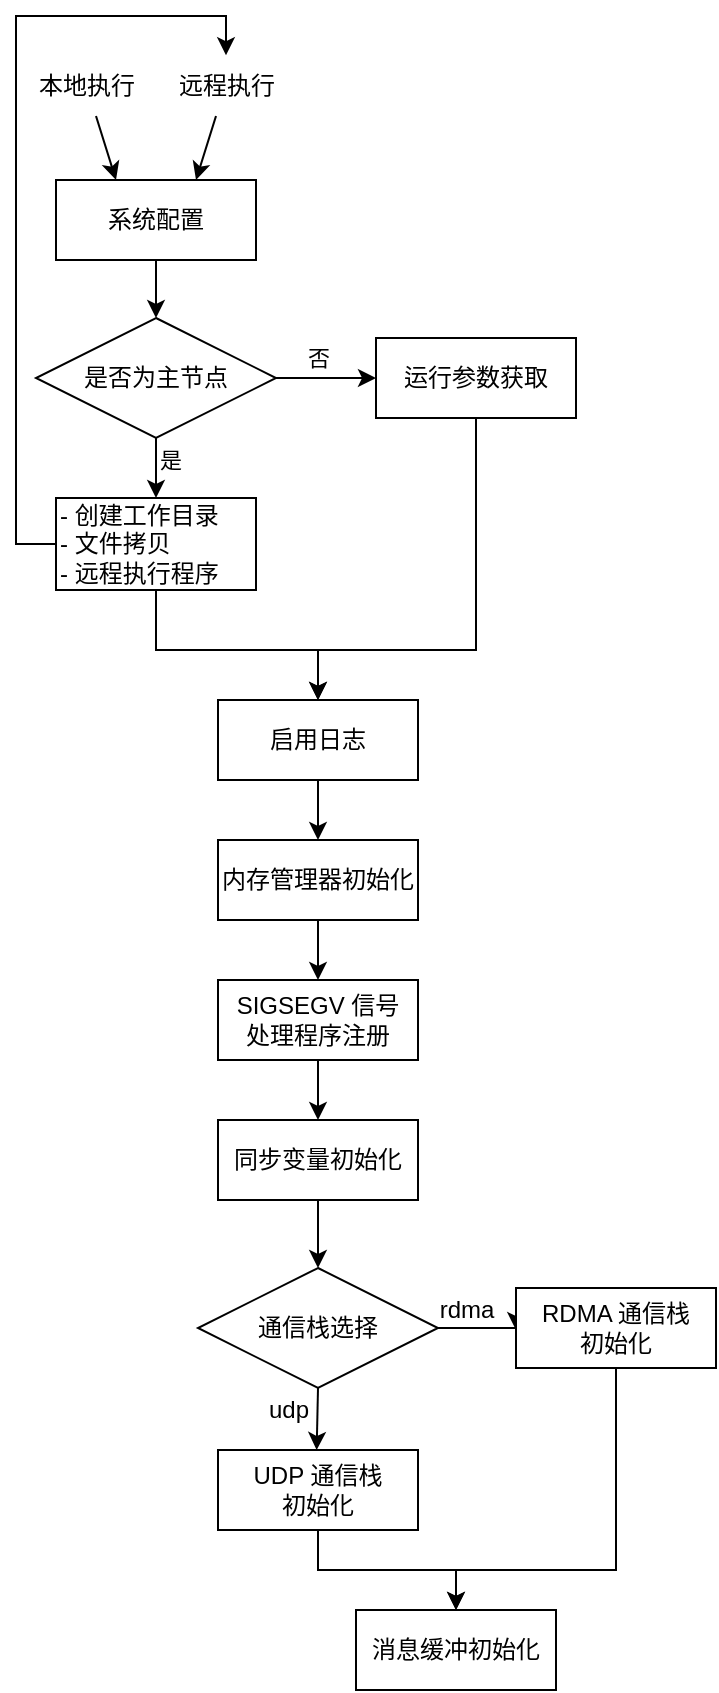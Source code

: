 <mxfile version="26.0.16">
  <diagram name="第 1 页" id="ncxG6-4y2VSN7gctxNUI">
    <mxGraphModel dx="1167" dy="706" grid="1" gridSize="10" guides="1" tooltips="1" connect="1" arrows="1" fold="1" page="1" pageScale="1" pageWidth="827" pageHeight="1169" math="0" shadow="0">
      <root>
        <mxCell id="0" />
        <mxCell id="1" parent="0" />
        <mxCell id="wA4OrrFVm6eSg571w4lY-30" style="edgeStyle=orthogonalEdgeStyle;rounded=0;orthogonalLoop=1;jettySize=auto;html=1;exitX=0.5;exitY=1;exitDx=0;exitDy=0;entryX=0.5;entryY=0;entryDx=0;entryDy=0;" edge="1" parent="1" source="wA4OrrFVm6eSg571w4lY-31" target="wA4OrrFVm6eSg571w4lY-36">
          <mxGeometry relative="1" as="geometry" />
        </mxCell>
        <mxCell id="wA4OrrFVm6eSg571w4lY-31" value="系统配置" style="rounded=0;whiteSpace=wrap;html=1;" vertex="1" parent="1">
          <mxGeometry x="320" y="215" width="100" height="40" as="geometry" />
        </mxCell>
        <mxCell id="wA4OrrFVm6eSg571w4lY-32" style="edgeStyle=orthogonalEdgeStyle;rounded=0;orthogonalLoop=1;jettySize=auto;html=1;exitX=1;exitY=0.5;exitDx=0;exitDy=0;" edge="1" parent="1" source="wA4OrrFVm6eSg571w4lY-36">
          <mxGeometry relative="1" as="geometry">
            <mxPoint x="480" y="314" as="targetPoint" />
          </mxGeometry>
        </mxCell>
        <mxCell id="wA4OrrFVm6eSg571w4lY-33" value="否" style="edgeLabel;html=1;align=center;verticalAlign=middle;resizable=0;points=[];" vertex="1" connectable="0" parent="wA4OrrFVm6eSg571w4lY-32">
          <mxGeometry x="-0.168" relative="1" as="geometry">
            <mxPoint y="-10" as="offset" />
          </mxGeometry>
        </mxCell>
        <mxCell id="wA4OrrFVm6eSg571w4lY-34" style="edgeStyle=orthogonalEdgeStyle;rounded=0;orthogonalLoop=1;jettySize=auto;html=1;exitX=0.5;exitY=1;exitDx=0;exitDy=0;entryX=0.5;entryY=0;entryDx=0;entryDy=0;" edge="1" parent="1" source="wA4OrrFVm6eSg571w4lY-36" target="wA4OrrFVm6eSg571w4lY-38">
          <mxGeometry relative="1" as="geometry" />
        </mxCell>
        <mxCell id="wA4OrrFVm6eSg571w4lY-35" value="是" style="edgeLabel;html=1;align=center;verticalAlign=middle;resizable=0;points=[];" vertex="1" connectable="0" parent="wA4OrrFVm6eSg571w4lY-34">
          <mxGeometry x="-0.267" y="1" relative="1" as="geometry">
            <mxPoint x="6" as="offset" />
          </mxGeometry>
        </mxCell>
        <mxCell id="wA4OrrFVm6eSg571w4lY-36" value="是否为主节点" style="rhombus;whiteSpace=wrap;html=1;" vertex="1" parent="1">
          <mxGeometry x="310" y="284" width="120" height="60" as="geometry" />
        </mxCell>
        <mxCell id="wA4OrrFVm6eSg571w4lY-37" style="edgeStyle=orthogonalEdgeStyle;rounded=0;orthogonalLoop=1;jettySize=auto;html=1;exitX=0.5;exitY=1;exitDx=0;exitDy=0;entryX=0.5;entryY=0;entryDx=0;entryDy=0;" edge="1" parent="1" source="wA4OrrFVm6eSg571w4lY-38" target="wA4OrrFVm6eSg571w4lY-54">
          <mxGeometry relative="1" as="geometry">
            <Array as="points">
              <mxPoint x="370" y="450" />
              <mxPoint x="451" y="450" />
            </Array>
          </mxGeometry>
        </mxCell>
        <mxCell id="wA4OrrFVm6eSg571w4lY-38" value="&lt;div&gt;- 创建工作目录&lt;/div&gt;- 文件拷贝&lt;div&gt;- 远程执行程序&lt;/div&gt;" style="rounded=0;whiteSpace=wrap;html=1;align=left;" vertex="1" parent="1">
          <mxGeometry x="320" y="374" width="100" height="46" as="geometry" />
        </mxCell>
        <mxCell id="wA4OrrFVm6eSg571w4lY-39" style="edgeStyle=orthogonalEdgeStyle;rounded=0;orthogonalLoop=1;jettySize=auto;html=1;exitX=0.5;exitY=1;exitDx=0;exitDy=0;entryX=0.5;entryY=0;entryDx=0;entryDy=0;" edge="1" parent="1" source="wA4OrrFVm6eSg571w4lY-40" target="wA4OrrFVm6eSg571w4lY-54">
          <mxGeometry relative="1" as="geometry">
            <Array as="points">
              <mxPoint x="530" y="450" />
              <mxPoint x="451" y="450" />
            </Array>
          </mxGeometry>
        </mxCell>
        <mxCell id="wA4OrrFVm6eSg571w4lY-40" value="运行参数获取" style="rounded=0;whiteSpace=wrap;html=1;" vertex="1" parent="1">
          <mxGeometry x="480" y="294" width="100" height="40" as="geometry" />
        </mxCell>
        <mxCell id="wA4OrrFVm6eSg571w4lY-41" value="" style="endArrow=classic;html=1;rounded=0;" edge="1" parent="1">
          <mxGeometry width="50" height="50" relative="1" as="geometry">
            <mxPoint x="340" y="183" as="sourcePoint" />
            <mxPoint x="350" y="215" as="targetPoint" />
          </mxGeometry>
        </mxCell>
        <mxCell id="wA4OrrFVm6eSg571w4lY-42" value="" style="endArrow=classic;html=1;rounded=0;entryX=0.75;entryY=0;entryDx=0;entryDy=0;" edge="1" parent="1">
          <mxGeometry width="50" height="50" relative="1" as="geometry">
            <mxPoint x="400" y="183" as="sourcePoint" />
            <mxPoint x="390" y="215" as="targetPoint" />
          </mxGeometry>
        </mxCell>
        <mxCell id="wA4OrrFVm6eSg571w4lY-43" value="远程执行" style="text;html=1;align=center;verticalAlign=middle;resizable=0;points=[];autosize=1;strokeColor=none;fillColor=none;" vertex="1" parent="1">
          <mxGeometry x="370" y="153" width="70" height="30" as="geometry" />
        </mxCell>
        <mxCell id="wA4OrrFVm6eSg571w4lY-44" value="本地执行" style="text;html=1;align=center;verticalAlign=middle;resizable=0;points=[];autosize=1;strokeColor=none;fillColor=none;" vertex="1" parent="1">
          <mxGeometry x="300" y="153" width="70" height="30" as="geometry" />
        </mxCell>
        <mxCell id="wA4OrrFVm6eSg571w4lY-45" style="edgeStyle=orthogonalEdgeStyle;rounded=0;orthogonalLoop=1;jettySize=auto;html=1;exitX=0;exitY=0.5;exitDx=0;exitDy=0;entryX=0.5;entryY=-0.013;entryDx=0;entryDy=0;entryPerimeter=0;" edge="1" parent="1" source="wA4OrrFVm6eSg571w4lY-38" target="wA4OrrFVm6eSg571w4lY-43">
          <mxGeometry relative="1" as="geometry" />
        </mxCell>
        <mxCell id="wA4OrrFVm6eSg571w4lY-46" style="edgeStyle=orthogonalEdgeStyle;rounded=0;orthogonalLoop=1;jettySize=auto;html=1;exitX=0.5;exitY=1;exitDx=0;exitDy=0;entryX=0.5;entryY=0;entryDx=0;entryDy=0;" edge="1" parent="1" source="wA4OrrFVm6eSg571w4lY-47" target="wA4OrrFVm6eSg571w4lY-51">
          <mxGeometry relative="1" as="geometry" />
        </mxCell>
        <mxCell id="wA4OrrFVm6eSg571w4lY-47" value="内存管理器初始化" style="rounded=0;whiteSpace=wrap;html=1;" vertex="1" parent="1">
          <mxGeometry x="401" y="545" width="100" height="40" as="geometry" />
        </mxCell>
        <mxCell id="wA4OrrFVm6eSg571w4lY-48" style="edgeStyle=orthogonalEdgeStyle;rounded=0;orthogonalLoop=1;jettySize=auto;html=1;exitX=0.5;exitY=1;exitDx=0;exitDy=0;entryX=0.5;entryY=0;entryDx=0;entryDy=0;" edge="1" parent="1" source="wA4OrrFVm6eSg571w4lY-49" target="wA4OrrFVm6eSg571w4lY-57">
          <mxGeometry relative="1" as="geometry" />
        </mxCell>
        <mxCell id="wA4OrrFVm6eSg571w4lY-49" value="同步变量初始化" style="rounded=0;whiteSpace=wrap;html=1;" vertex="1" parent="1">
          <mxGeometry x="401" y="685" width="100" height="40" as="geometry" />
        </mxCell>
        <mxCell id="wA4OrrFVm6eSg571w4lY-50" style="edgeStyle=orthogonalEdgeStyle;rounded=0;orthogonalLoop=1;jettySize=auto;html=1;exitX=0.5;exitY=1;exitDx=0;exitDy=0;entryX=0.5;entryY=0;entryDx=0;entryDy=0;" edge="1" parent="1" source="wA4OrrFVm6eSg571w4lY-51" target="wA4OrrFVm6eSg571w4lY-49">
          <mxGeometry relative="1" as="geometry" />
        </mxCell>
        <mxCell id="wA4OrrFVm6eSg571w4lY-51" value="SIGSEGV 信号&lt;div&gt;处理程序注册&lt;/div&gt;" style="rounded=0;whiteSpace=wrap;html=1;" vertex="1" parent="1">
          <mxGeometry x="401" y="615" width="100" height="40" as="geometry" />
        </mxCell>
        <mxCell id="wA4OrrFVm6eSg571w4lY-52" value="消息缓冲初始化" style="rounded=0;whiteSpace=wrap;html=1;" vertex="1" parent="1">
          <mxGeometry x="470" y="930" width="100" height="40" as="geometry" />
        </mxCell>
        <mxCell id="wA4OrrFVm6eSg571w4lY-53" style="edgeStyle=orthogonalEdgeStyle;rounded=0;orthogonalLoop=1;jettySize=auto;html=1;exitX=0.5;exitY=1;exitDx=0;exitDy=0;entryX=0.5;entryY=0;entryDx=0;entryDy=0;" edge="1" parent="1" source="wA4OrrFVm6eSg571w4lY-54" target="wA4OrrFVm6eSg571w4lY-47">
          <mxGeometry relative="1" as="geometry" />
        </mxCell>
        <mxCell id="wA4OrrFVm6eSg571w4lY-54" value="启用日志" style="rounded=0;whiteSpace=wrap;html=1;" vertex="1" parent="1">
          <mxGeometry x="401" y="475" width="100" height="40" as="geometry" />
        </mxCell>
        <mxCell id="wA4OrrFVm6eSg571w4lY-55" style="edgeStyle=orthogonalEdgeStyle;rounded=0;orthogonalLoop=1;jettySize=auto;html=1;exitX=0.5;exitY=1;exitDx=0;exitDy=0;" edge="1" parent="1" source="wA4OrrFVm6eSg571w4lY-57">
          <mxGeometry relative="1" as="geometry">
            <mxPoint x="450.333" y="850" as="targetPoint" />
          </mxGeometry>
        </mxCell>
        <mxCell id="wA4OrrFVm6eSg571w4lY-56" style="edgeStyle=orthogonalEdgeStyle;rounded=0;orthogonalLoop=1;jettySize=auto;html=1;exitX=1;exitY=0.5;exitDx=0;exitDy=0;" edge="1" parent="1" source="wA4OrrFVm6eSg571w4lY-57">
          <mxGeometry relative="1" as="geometry">
            <mxPoint x="550" y="790" as="targetPoint" />
          </mxGeometry>
        </mxCell>
        <mxCell id="wA4OrrFVm6eSg571w4lY-57" value="通信栈选择" style="rhombus;whiteSpace=wrap;html=1;" vertex="1" parent="1">
          <mxGeometry x="391" y="759" width="120" height="60" as="geometry" />
        </mxCell>
        <mxCell id="wA4OrrFVm6eSg571w4lY-58" value="rdma" style="text;html=1;align=center;verticalAlign=middle;resizable=0;points=[];autosize=1;strokeColor=none;fillColor=none;" vertex="1" parent="1">
          <mxGeometry x="500" y="765" width="50" height="30" as="geometry" />
        </mxCell>
        <mxCell id="wA4OrrFVm6eSg571w4lY-59" value="udp" style="text;html=1;align=center;verticalAlign=middle;resizable=0;points=[];autosize=1;strokeColor=none;fillColor=none;" vertex="1" parent="1">
          <mxGeometry x="416" y="815" width="40" height="30" as="geometry" />
        </mxCell>
        <mxCell id="wA4OrrFVm6eSg571w4lY-60" style="edgeStyle=orthogonalEdgeStyle;rounded=0;orthogonalLoop=1;jettySize=auto;html=1;exitX=0.5;exitY=1;exitDx=0;exitDy=0;entryX=0.5;entryY=0;entryDx=0;entryDy=0;" edge="1" parent="1" source="wA4OrrFVm6eSg571w4lY-61" target="wA4OrrFVm6eSg571w4lY-52">
          <mxGeometry relative="1" as="geometry">
            <Array as="points">
              <mxPoint x="600" y="910" />
              <mxPoint x="520" y="910" />
            </Array>
          </mxGeometry>
        </mxCell>
        <mxCell id="wA4OrrFVm6eSg571w4lY-61" value="RDMA 通信栈&lt;div&gt;初始化&lt;/div&gt;" style="rounded=0;whiteSpace=wrap;html=1;" vertex="1" parent="1">
          <mxGeometry x="550" y="769" width="100" height="40" as="geometry" />
        </mxCell>
        <mxCell id="wA4OrrFVm6eSg571w4lY-62" style="edgeStyle=orthogonalEdgeStyle;rounded=0;orthogonalLoop=1;jettySize=auto;html=1;exitX=0.5;exitY=1;exitDx=0;exitDy=0;entryX=0.5;entryY=0;entryDx=0;entryDy=0;" edge="1" parent="1" source="wA4OrrFVm6eSg571w4lY-63" target="wA4OrrFVm6eSg571w4lY-52">
          <mxGeometry relative="1" as="geometry" />
        </mxCell>
        <mxCell id="wA4OrrFVm6eSg571w4lY-63" value="UDP 通信栈&lt;div&gt;初始化&lt;/div&gt;" style="rounded=0;whiteSpace=wrap;html=1;" vertex="1" parent="1">
          <mxGeometry x="401" y="850" width="100" height="40" as="geometry" />
        </mxCell>
      </root>
    </mxGraphModel>
  </diagram>
</mxfile>
